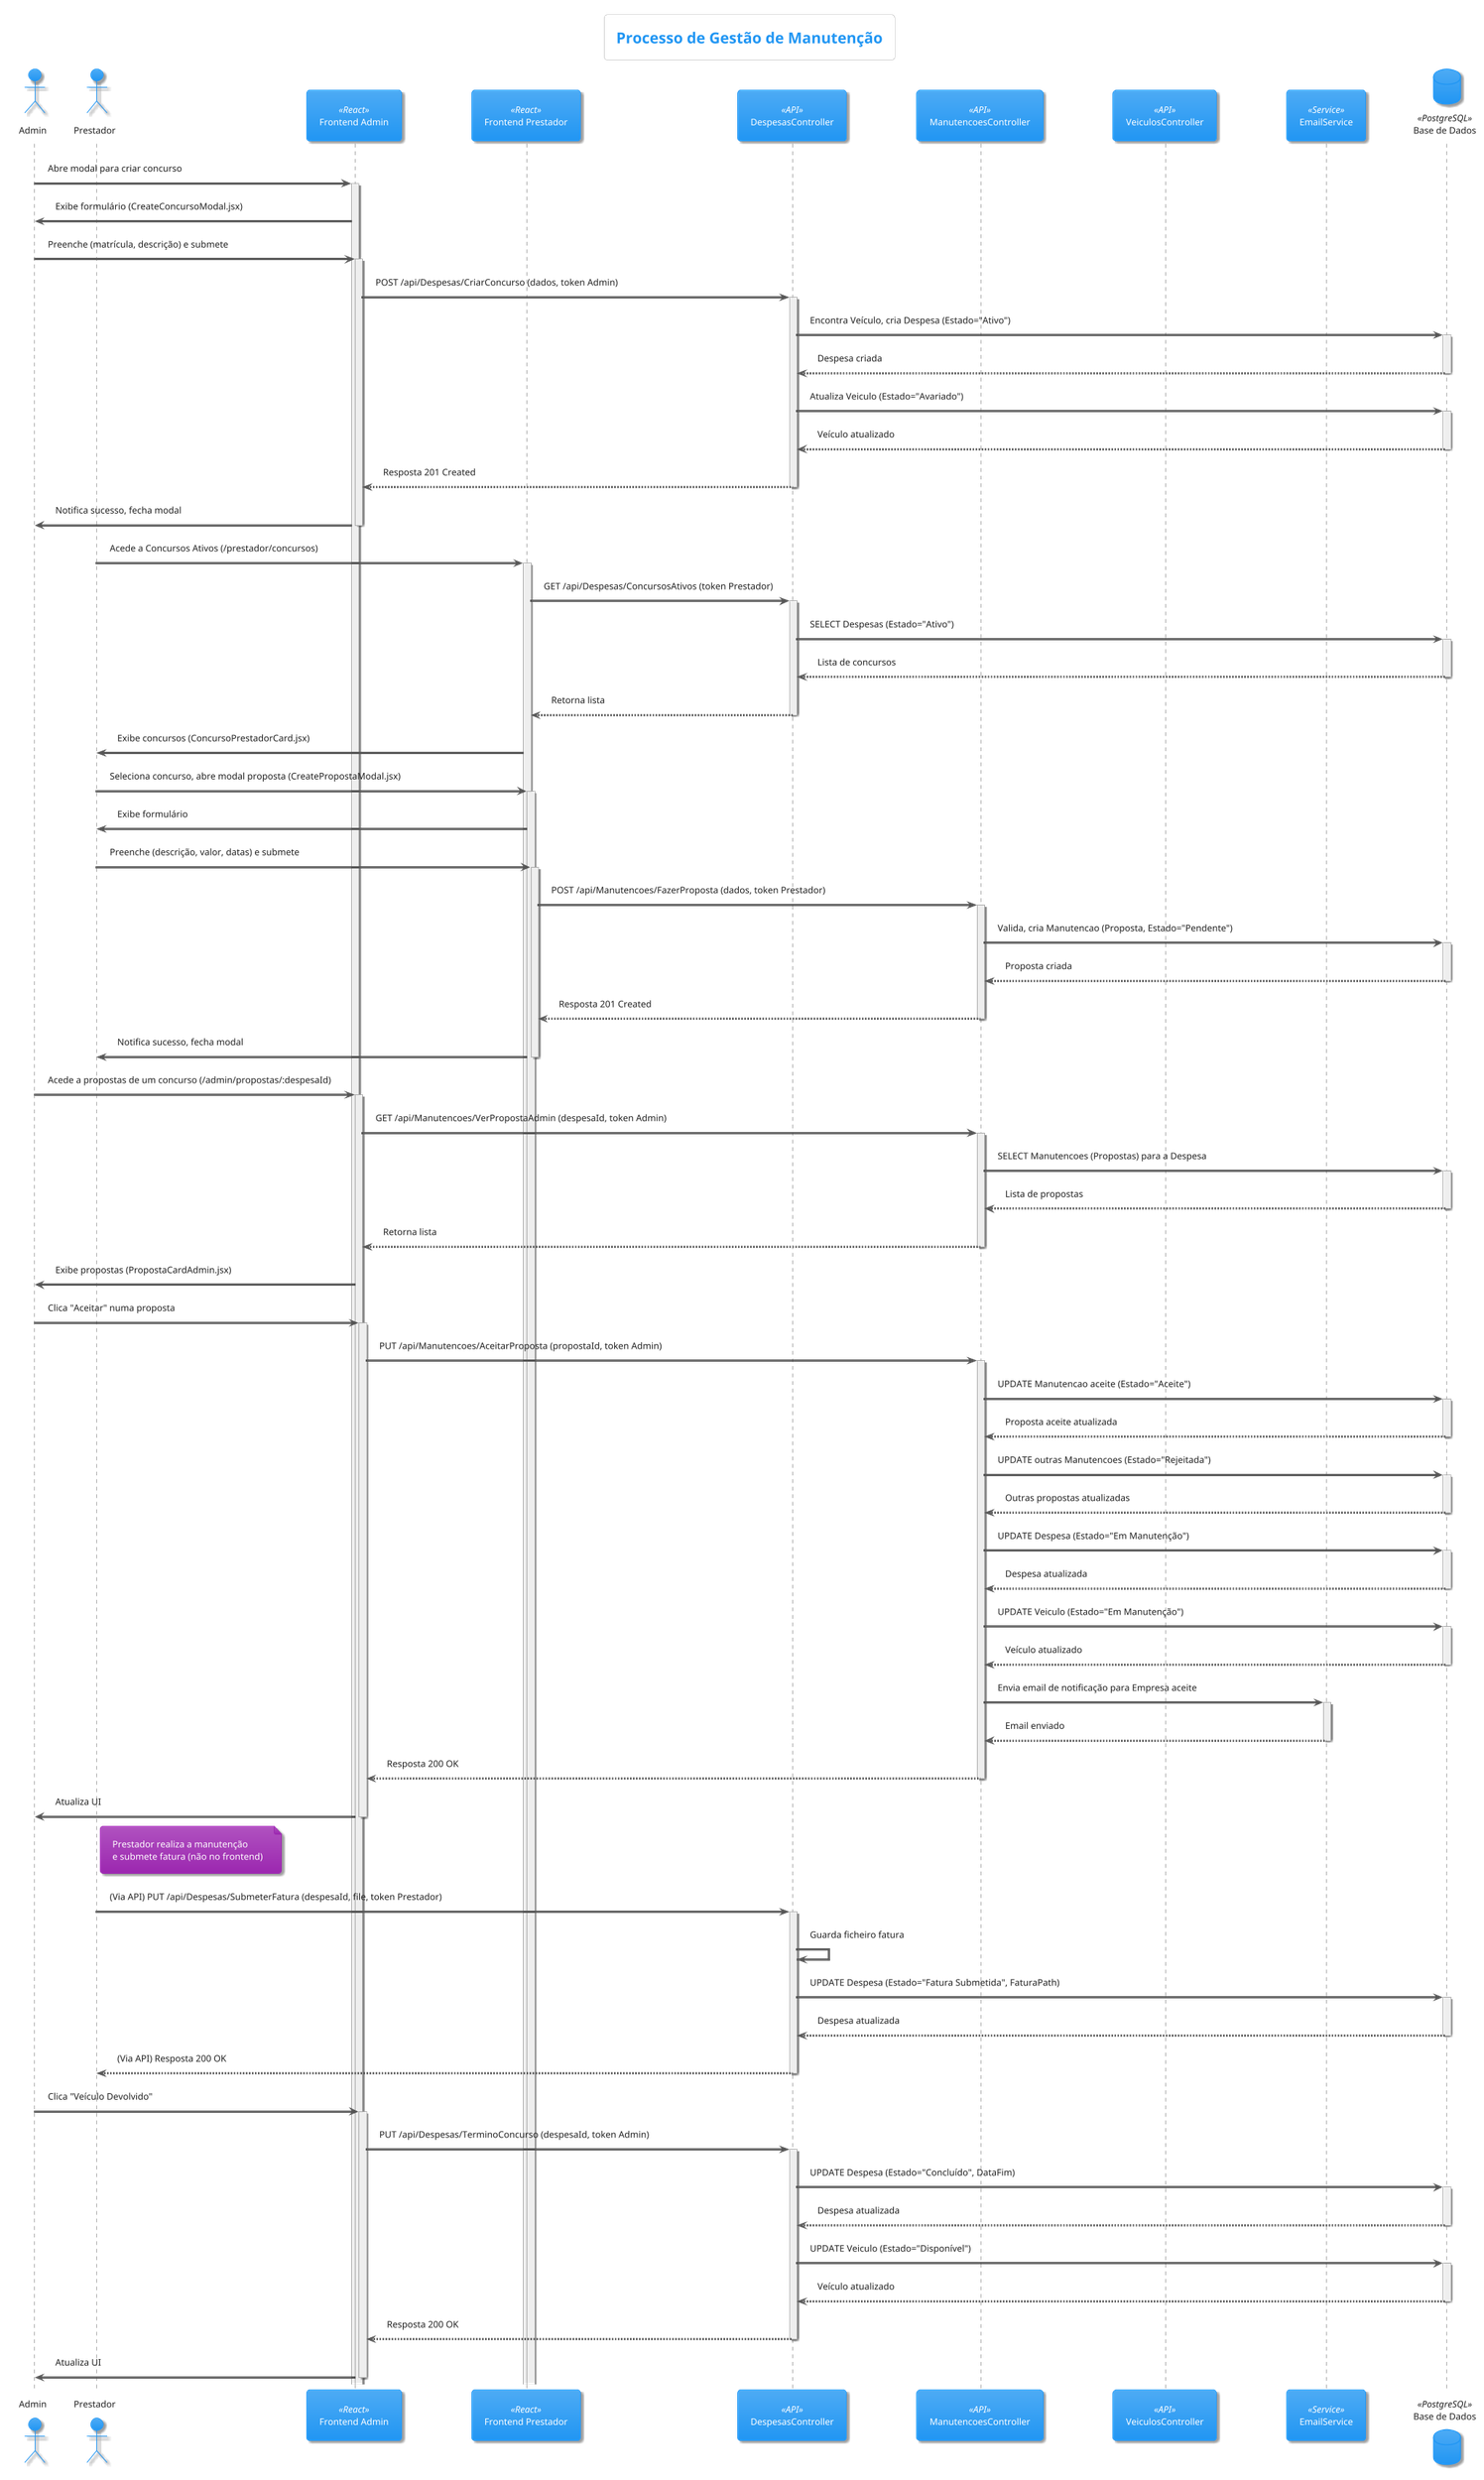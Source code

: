 @startuml Gestao Manutencao

!theme materia

actor "Admin" as Adm
actor "Prestador" as Pre
participant "Frontend Admin" as FEA <<React>>
participant "Frontend Prestador" as FEP <<React>>
participant "DespesasController" as DesC <<API>>
participant "ManutencoesController" as ManC <<API>>
participant "VeiculosController" as VeiC <<API>>
participant "EmailService" as Mail <<Service>>
database "Base de Dados" as DB <<PostgreSQL>>

skinparam sequence {
    ArrowColor #555
    ActorBorderColor #555
    LifeLineBorderColor #AAA
    LifeLineBackgroundColor #EEE

    ParticipantBorderColor #007bff
    ParticipantBackgroundColor #ADD8E6
    ParticipantFontColor #000

    DatabaseBorderColor #A0522D
    DatabaseBackgroundColor #F4A460
}

title Processo de Gestão de Manutenção

box "Criação do Concurso" #LightBlue
Adm -> FEA: Abre modal para criar concurso
activate FEA
FEA -> Adm: Exibe formulário (CreateConcursoModal.jsx)
Adm -> FEA: Preenche (matrícula, descrição) e submete
activate FEA
FEA -> DesC: POST /api/Despesas/CriarConcurso (dados, token Admin)
activate DesC
DesC -> DB: Encontra Veículo, cria Despesa (Estado="Ativo")
activate DB
DB --> DesC: Despesa criada
deactivate DB
DesC -> DB: Atualiza Veiculo (Estado="Avariado")
activate DB
DB --> DesC: Veículo atualizado
deactivate DB
DesC --> FEA: Resposta 201 Created
deactivate DesC
FEA -> Adm: Notifica sucesso, fecha modal
deactivate FEA
end box

box "Submissão da Proposta" #LightGreen
Pre -> FEP: Acede a Concursos Ativos (/prestador/concursos)
activate FEP
FEP -> DesC: GET /api/Despesas/ConcursosAtivos (token Prestador)
activate DesC
DesC -> DB: SELECT Despesas (Estado="Ativo")
activate DB
DB --> DesC: Lista de concursos
deactivate DB
DesC --> FEP: Retorna lista
deactivate DesC
FEP -> Pre: Exibe concursos (ConcursoPrestadorCard.jsx)

Pre -> FEP: Seleciona concurso, abre modal proposta (CreatePropostaModal.jsx)
activate FEP
FEP -> Pre: Exibe formulário
Pre -> FEP: Preenche (descrição, valor, datas) e submete
activate FEP
FEP -> ManC: POST /api/Manutencoes/FazerProposta (dados, token Prestador)
activate ManC
ManC -> DB: Valida, cria Manutencao (Proposta, Estado="Pendente")
activate DB
DB --> ManC: Proposta criada
deactivate DB
ManC --> FEP: Resposta 201 Created
deactivate ManC
FEP -> Pre: Notifica sucesso, fecha modal
deactivate FEP
end box

box "Aceitação/Rejeição da Proposta" #LightCoral
Adm -> FEA: Acede a propostas de um concurso (/admin/propostas/:despesaId)
activate FEA
FEA -> ManC: GET /api/Manutencoes/VerPropostaAdmin (despesaId, token Admin)
activate ManC
ManC -> DB: SELECT Manutencoes (Propostas) para a Despesa
activate DB
DB --> ManC: Lista de propostas
deactivate DB
ManC --> FEA: Retorna lista
deactivate ManC
FEA -> Adm: Exibe propostas (PropostaCardAdmin.jsx)

Adm -> FEA: Clica "Aceitar" numa proposta
activate FEA
FEA -> ManC: PUT /api/Manutencoes/AceitarProposta (propostaId, token Admin)
activate ManC
ManC -> DB: UPDATE Manutencao aceite (Estado="Aceite")
activate DB
DB --> ManC: Proposta aceite atualizada
deactivate DB
ManC -> DB: UPDATE outras Manutencoes (Estado="Rejeitada")
activate DB
DB --> ManC: Outras propostas atualizadas
deactivate DB
ManC -> DB: UPDATE Despesa (Estado="Em Manutenção")
activate DB
DB --> ManC: Despesa atualizada
deactivate DB
ManC -> DB: UPDATE Veiculo (Estado="Em Manutenção")
activate DB
DB --> ManC: Veículo atualizado
deactivate DB
ManC -> Mail: Envia email de notificação para Empresa aceite
activate Mail
Mail --> ManC: Email enviado
deactivate Mail
ManC --> FEA: Resposta 200 OK
deactivate ManC
FEA -> Adm: Atualiza UI
deactivate FEA
end box

box "Conclusão da Manutenção" #LightYellow
note right of Pre : Prestador realiza a manutenção\ne submete fatura (não no frontend)
Pre -> DesC: (Via API) PUT /api/Despesas/SubmeterFatura (despesaId, file, token Prestador)
activate DesC
DesC -> DesC: Guarda ficheiro fatura
DesC -> DB: UPDATE Despesa (Estado="Fatura Submetida", FaturaPath)
activate DB
DB --> DesC: Despesa atualizada
deactivate DB
DesC --> Pre: (Via API) Resposta 200 OK
deactivate DesC

Adm -> FEA: Clica "Veículo Devolvido"
activate FEA
FEA -> DesC: PUT /api/Despesas/TerminoConcurso (despesaId, token Admin)
activate DesC
DesC -> DB: UPDATE Despesa (Estado="Concluído", DataFim)
activate DB
DB --> DesC: Despesa atualizada
deactivate DB
DesC -> DB: UPDATE Veiculo (Estado="Disponível")
activate DB
DB --> DesC: Veículo atualizado
deactivate DB
DesC --> FEA: Resposta 200 OK
deactivate DesC
FEA -> Adm: Atualiza UI
deactivate FEA
end box

@enduml
